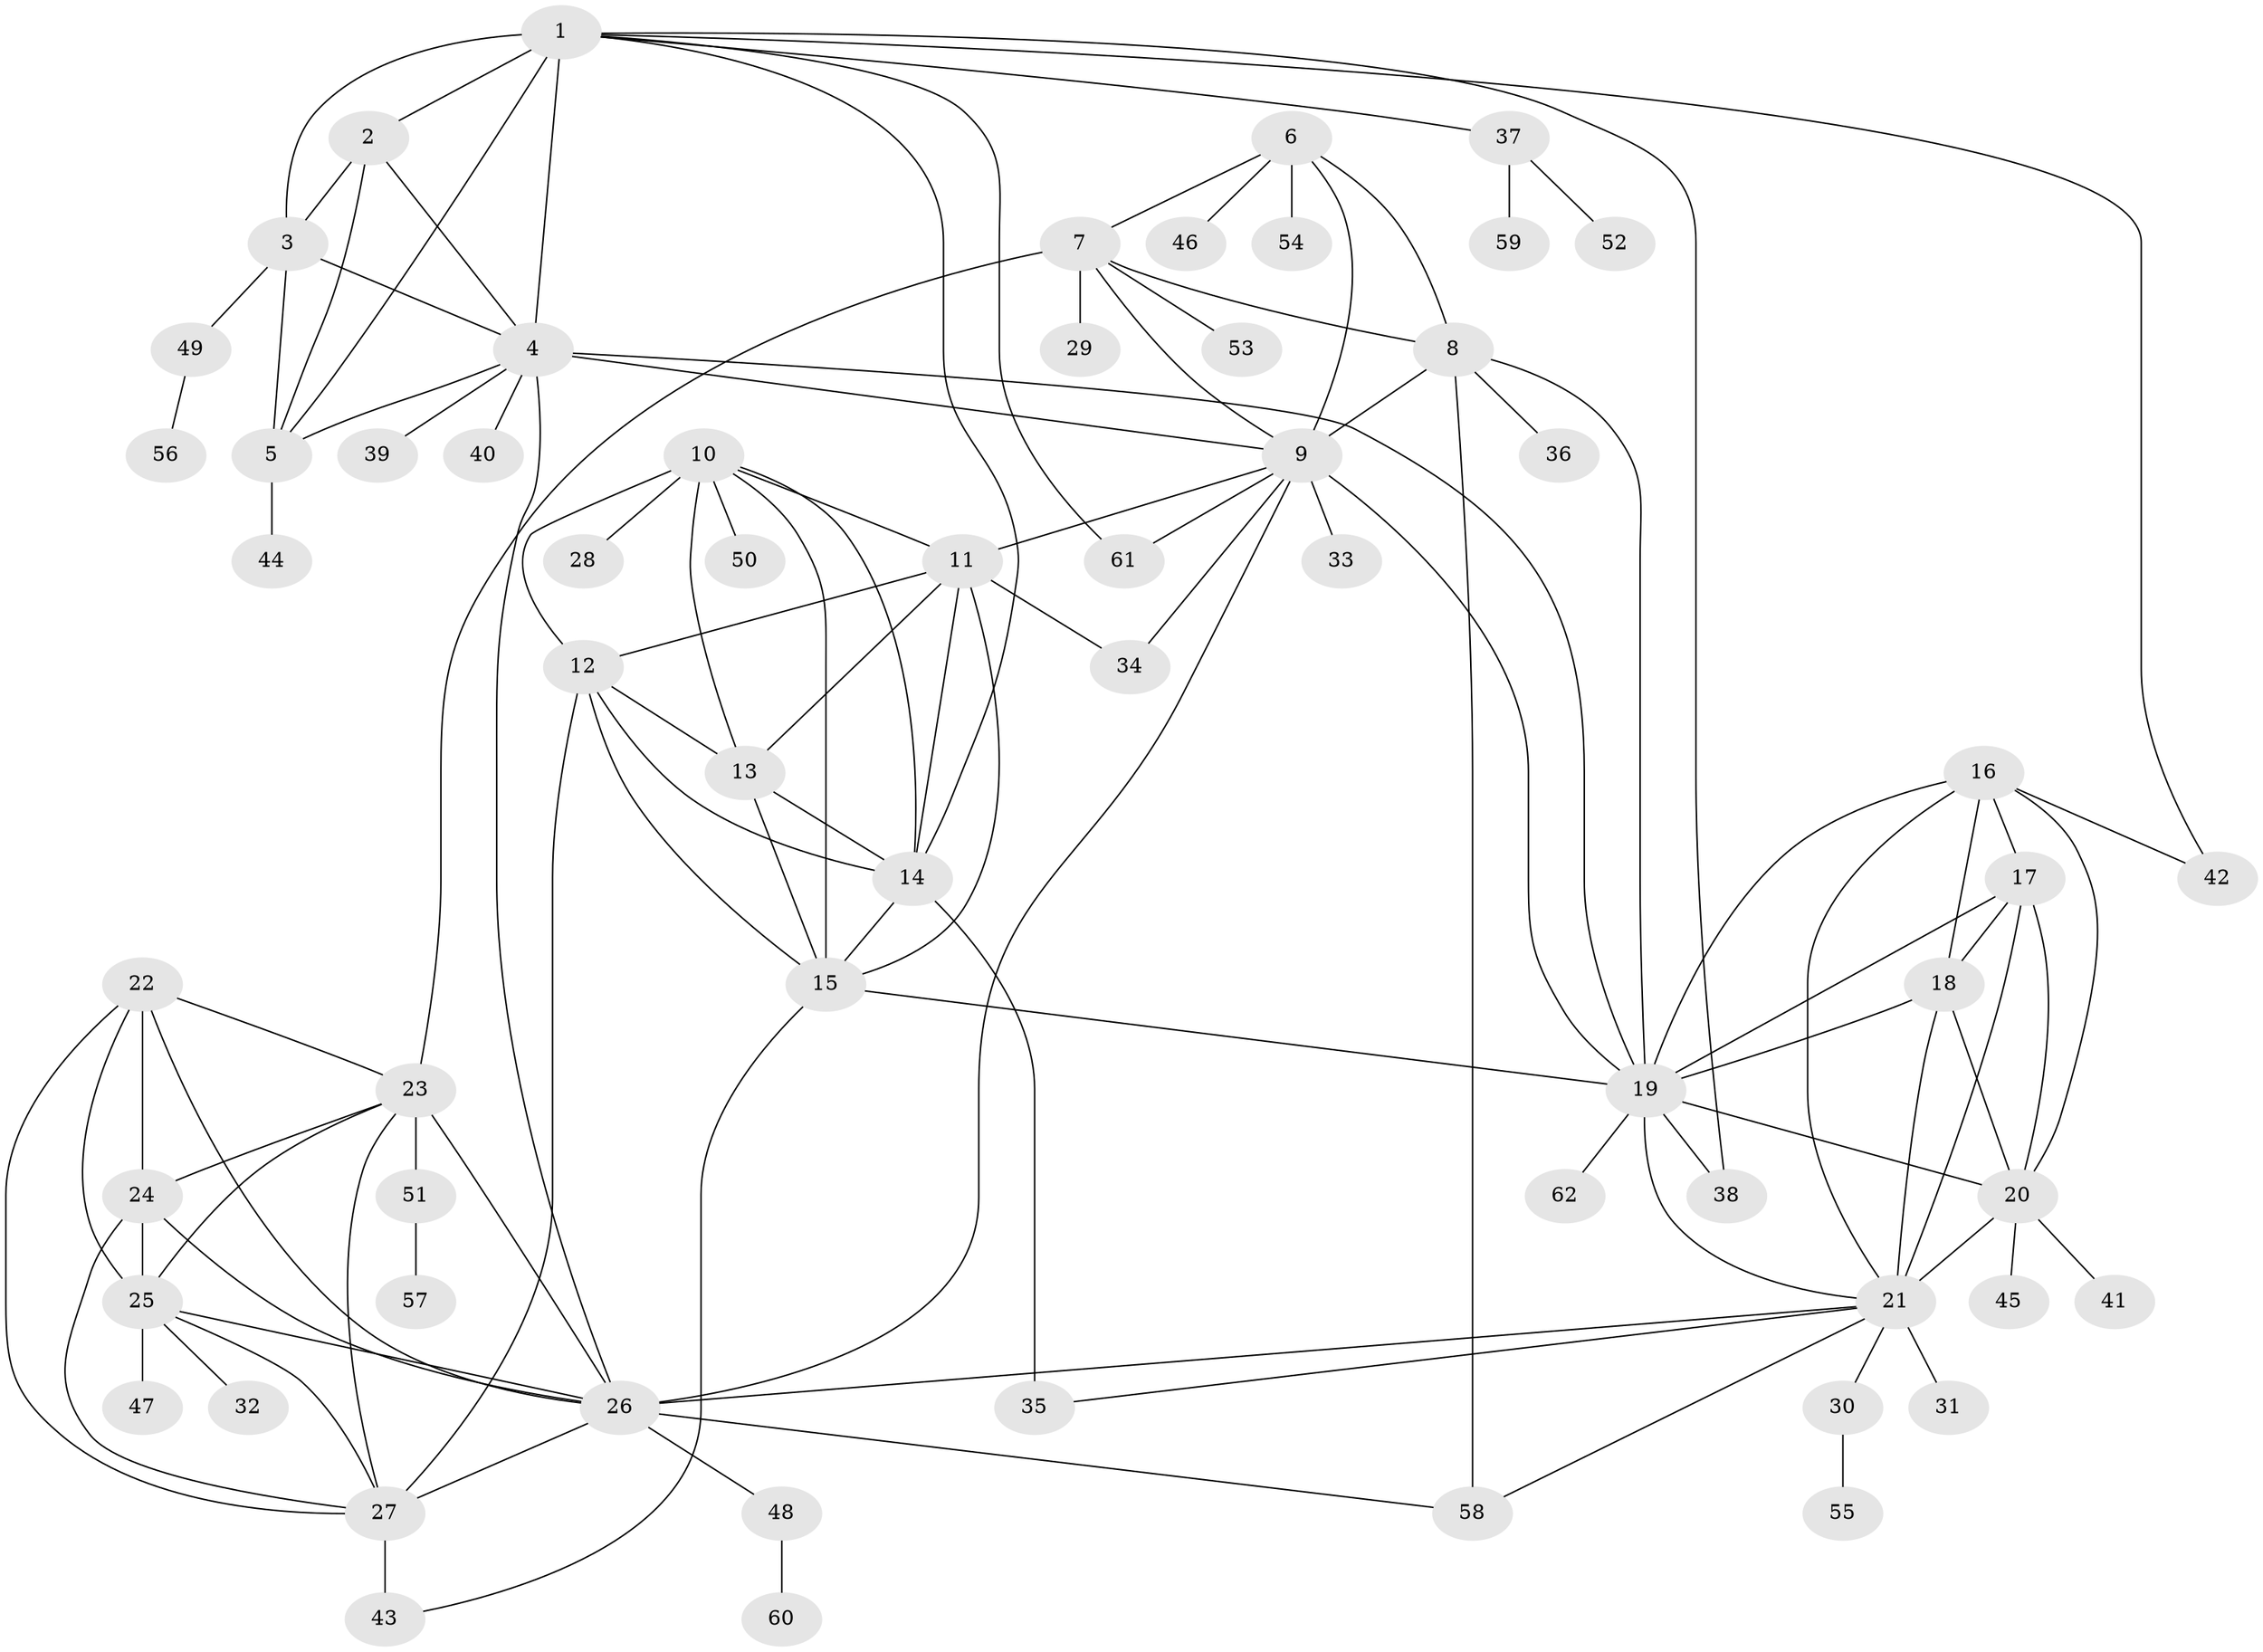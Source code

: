 // original degree distribution, {10: 0.024193548387096774, 6: 0.04838709677419355, 7: 0.056451612903225805, 11: 0.04032258064516129, 5: 0.008064516129032258, 8: 0.024193548387096774, 9: 0.024193548387096774, 12: 0.008064516129032258, 15: 0.008064516129032258, 1: 0.5403225806451613, 2: 0.1935483870967742, 3: 0.016129032258064516, 4: 0.008064516129032258}
// Generated by graph-tools (version 1.1) at 2025/37/03/09/25 02:37:27]
// undirected, 62 vertices, 116 edges
graph export_dot {
graph [start="1"]
  node [color=gray90,style=filled];
  1;
  2;
  3;
  4;
  5;
  6;
  7;
  8;
  9;
  10;
  11;
  12;
  13;
  14;
  15;
  16;
  17;
  18;
  19;
  20;
  21;
  22;
  23;
  24;
  25;
  26;
  27;
  28;
  29;
  30;
  31;
  32;
  33;
  34;
  35;
  36;
  37;
  38;
  39;
  40;
  41;
  42;
  43;
  44;
  45;
  46;
  47;
  48;
  49;
  50;
  51;
  52;
  53;
  54;
  55;
  56;
  57;
  58;
  59;
  60;
  61;
  62;
  1 -- 2 [weight=2.0];
  1 -- 3 [weight=2.0];
  1 -- 4 [weight=2.0];
  1 -- 5 [weight=2.0];
  1 -- 14 [weight=1.0];
  1 -- 37 [weight=1.0];
  1 -- 38 [weight=1.0];
  1 -- 42 [weight=1.0];
  1 -- 61 [weight=1.0];
  2 -- 3 [weight=1.0];
  2 -- 4 [weight=1.0];
  2 -- 5 [weight=1.0];
  3 -- 4 [weight=1.0];
  3 -- 5 [weight=1.0];
  3 -- 49 [weight=1.0];
  4 -- 5 [weight=1.0];
  4 -- 9 [weight=1.0];
  4 -- 19 [weight=1.0];
  4 -- 26 [weight=1.0];
  4 -- 39 [weight=1.0];
  4 -- 40 [weight=1.0];
  5 -- 44 [weight=1.0];
  6 -- 7 [weight=1.0];
  6 -- 8 [weight=1.0];
  6 -- 9 [weight=3.0];
  6 -- 46 [weight=3.0];
  6 -- 54 [weight=1.0];
  7 -- 8 [weight=1.0];
  7 -- 9 [weight=3.0];
  7 -- 23 [weight=1.0];
  7 -- 29 [weight=1.0];
  7 -- 53 [weight=3.0];
  8 -- 9 [weight=3.0];
  8 -- 19 [weight=1.0];
  8 -- 36 [weight=1.0];
  8 -- 58 [weight=2.0];
  9 -- 11 [weight=1.0];
  9 -- 19 [weight=1.0];
  9 -- 26 [weight=1.0];
  9 -- 33 [weight=1.0];
  9 -- 34 [weight=1.0];
  9 -- 61 [weight=1.0];
  10 -- 11 [weight=1.0];
  10 -- 12 [weight=1.0];
  10 -- 13 [weight=1.0];
  10 -- 14 [weight=1.0];
  10 -- 15 [weight=1.0];
  10 -- 28 [weight=2.0];
  10 -- 50 [weight=1.0];
  11 -- 12 [weight=1.0];
  11 -- 13 [weight=1.0];
  11 -- 14 [weight=1.0];
  11 -- 15 [weight=1.0];
  11 -- 34 [weight=4.0];
  12 -- 13 [weight=1.0];
  12 -- 14 [weight=1.0];
  12 -- 15 [weight=1.0];
  12 -- 27 [weight=1.0];
  13 -- 14 [weight=1.0];
  13 -- 15 [weight=1.0];
  14 -- 15 [weight=1.0];
  14 -- 35 [weight=4.0];
  15 -- 19 [weight=1.0];
  15 -- 43 [weight=1.0];
  16 -- 17 [weight=1.0];
  16 -- 18 [weight=1.0];
  16 -- 19 [weight=1.0];
  16 -- 20 [weight=1.0];
  16 -- 21 [weight=1.0];
  16 -- 42 [weight=1.0];
  17 -- 18 [weight=1.0];
  17 -- 19 [weight=1.0];
  17 -- 20 [weight=1.0];
  17 -- 21 [weight=1.0];
  18 -- 19 [weight=1.0];
  18 -- 20 [weight=1.0];
  18 -- 21 [weight=1.0];
  19 -- 20 [weight=1.0];
  19 -- 21 [weight=1.0];
  19 -- 38 [weight=1.0];
  19 -- 62 [weight=1.0];
  20 -- 21 [weight=5.0];
  20 -- 41 [weight=1.0];
  20 -- 45 [weight=1.0];
  21 -- 26 [weight=1.0];
  21 -- 30 [weight=1.0];
  21 -- 31 [weight=1.0];
  21 -- 35 [weight=1.0];
  21 -- 58 [weight=1.0];
  22 -- 23 [weight=1.0];
  22 -- 24 [weight=1.0];
  22 -- 25 [weight=1.0];
  22 -- 26 [weight=1.0];
  22 -- 27 [weight=1.0];
  23 -- 24 [weight=1.0];
  23 -- 25 [weight=1.0];
  23 -- 26 [weight=1.0];
  23 -- 27 [weight=1.0];
  23 -- 51 [weight=1.0];
  24 -- 25 [weight=1.0];
  24 -- 26 [weight=1.0];
  24 -- 27 [weight=1.0];
  25 -- 26 [weight=1.0];
  25 -- 27 [weight=1.0];
  25 -- 32 [weight=1.0];
  25 -- 47 [weight=2.0];
  26 -- 27 [weight=1.0];
  26 -- 48 [weight=1.0];
  26 -- 58 [weight=1.0];
  27 -- 43 [weight=2.0];
  30 -- 55 [weight=1.0];
  37 -- 52 [weight=1.0];
  37 -- 59 [weight=1.0];
  48 -- 60 [weight=1.0];
  49 -- 56 [weight=1.0];
  51 -- 57 [weight=1.0];
}
